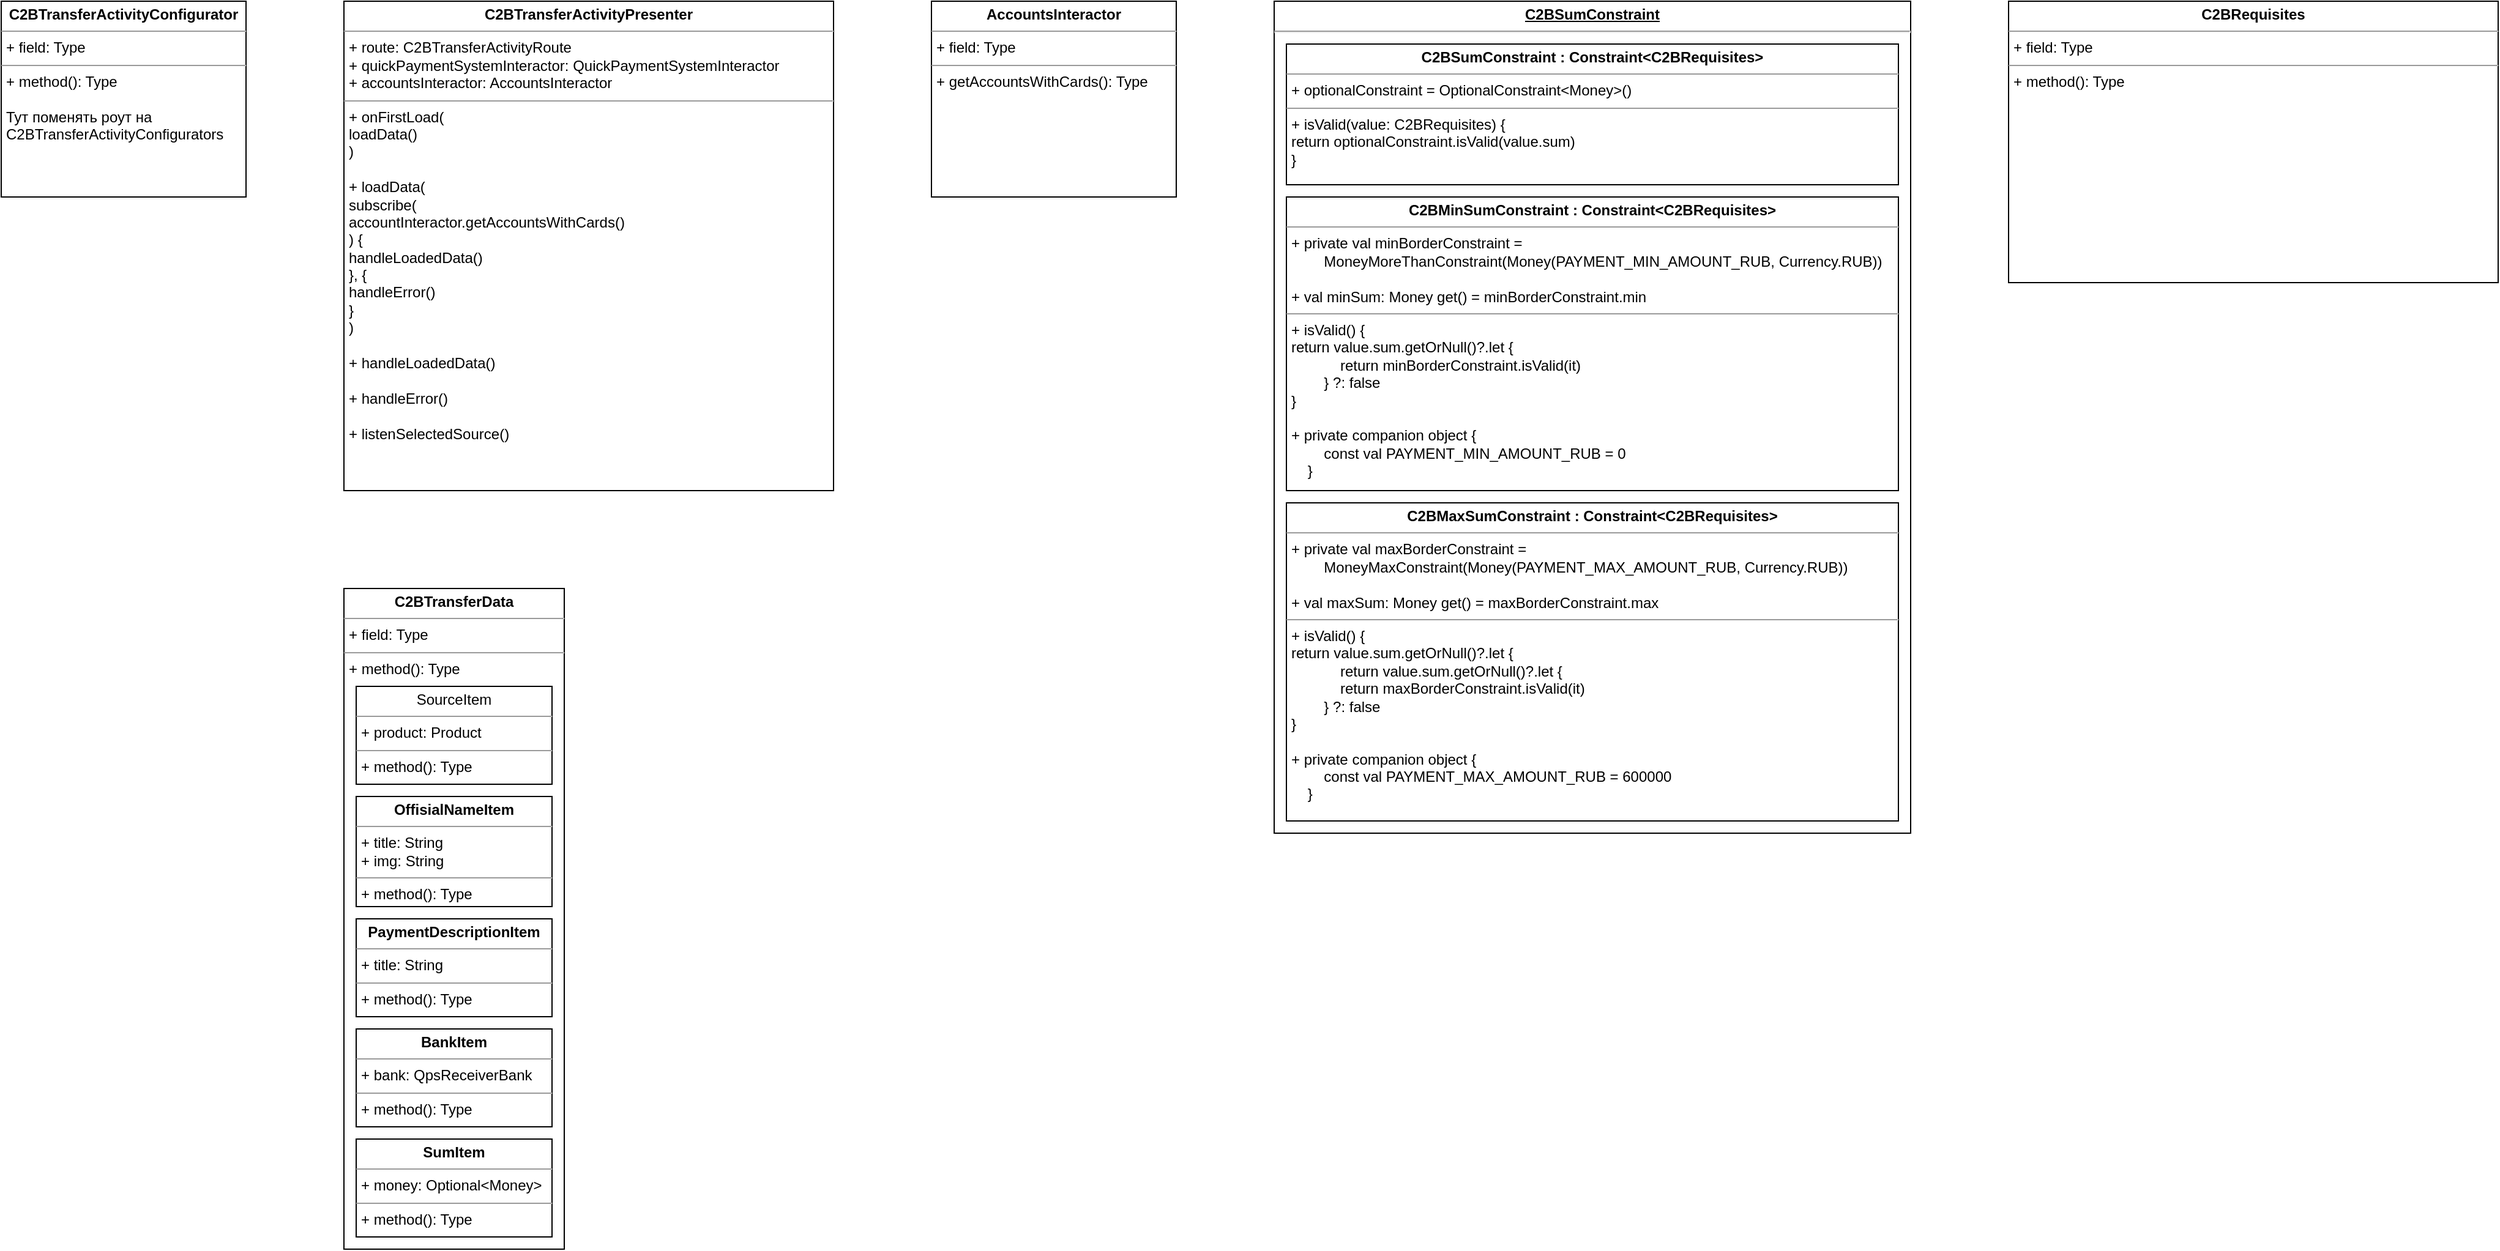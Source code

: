 <mxfile version="16.0.0" type="github">
  <diagram id="RPymvhG9yVo9L2ZZ0E7i" name="Page-1">
    <mxGraphModel dx="2087" dy="634" grid="1" gridSize="10" guides="1" tooltips="1" connect="1" arrows="1" fold="1" page="1" pageScale="1" pageWidth="850" pageHeight="1100" math="0" shadow="0">
      <root>
        <mxCell id="0" />
        <mxCell id="1" parent="0" />
        <mxCell id="SVV-N1L9WO0wmH_05Ipz-1" value="&lt;p style=&quot;margin: 0px ; margin-top: 4px ; text-align: center&quot;&gt;&lt;b&gt;C2BTransferActivityPresenter&lt;/b&gt;&lt;/p&gt;&lt;hr size=&quot;1&quot;&gt;&lt;p style=&quot;margin: 0px ; margin-left: 4px&quot;&gt;+ route: C2BTransferActivityRoute&lt;/p&gt;&lt;p style=&quot;margin: 0px ; margin-left: 4px&quot;&gt;+ quickPaymentSystemInteractor: QuickPaymentSystemInteractor&lt;/p&gt;&lt;p style=&quot;margin: 0px ; margin-left: 4px&quot;&gt;+ accountsInteractor: AccountsInteractor&lt;br&gt;&lt;/p&gt;&lt;hr size=&quot;1&quot;&gt;&lt;p style=&quot;margin: 0px ; margin-left: 4px&quot;&gt;+ onFirstLoad(&lt;/p&gt;&lt;p style=&quot;margin: 0px ; margin-left: 4px&quot;&gt;loadData()&lt;br&gt;&lt;/p&gt;&lt;p style=&quot;margin: 0px ; margin-left: 4px&quot;&gt;)&lt;/p&gt;&lt;p style=&quot;margin: 0px ; margin-left: 4px&quot;&gt;&lt;br&gt;&lt;/p&gt;&lt;p style=&quot;margin: 0px ; margin-left: 4px&quot;&gt;+ loadData(&lt;/p&gt;&lt;p style=&quot;margin: 0px ; margin-left: 4px&quot;&gt;subscribe(&lt;/p&gt;&lt;p style=&quot;margin: 0px ; margin-left: 4px&quot;&gt;accountInteractor.getAccountsWithCards()&lt;br&gt;&lt;/p&gt;&lt;p style=&quot;margin: 0px ; margin-left: 4px&quot;&gt;) {&lt;/p&gt;&lt;p style=&quot;margin: 0px ; margin-left: 4px&quot;&gt;&lt;span&gt; &lt;/span&gt;handleLoadedData()&lt;br&gt;&lt;/p&gt;&lt;p style=&quot;margin: 0px ; margin-left: 4px&quot;&gt;}, {&lt;/p&gt;&lt;p style=&quot;margin: 0px ; margin-left: 4px&quot;&gt;handleError()&lt;br&gt;&lt;/p&gt;&lt;p style=&quot;margin: 0px ; margin-left: 4px&quot;&gt;}&lt;br&gt;&lt;/p&gt;&lt;p style=&quot;margin: 0px ; margin-left: 4px&quot;&gt;)&lt;/p&gt;&lt;p style=&quot;margin: 0px ; margin-left: 4px&quot;&gt;&lt;br&gt;&lt;/p&gt;&lt;p style=&quot;margin: 0px ; margin-left: 4px&quot;&gt;+ handleLoadedData()&lt;/p&gt;&lt;p style=&quot;margin: 0px ; margin-left: 4px&quot;&gt;&lt;br&gt;&lt;/p&gt;&lt;p style=&quot;margin: 0px ; margin-left: 4px&quot;&gt;+ handleError()&lt;/p&gt;&lt;p style=&quot;margin: 0px ; margin-left: 4px&quot;&gt;&lt;br&gt;&lt;/p&gt;&lt;p style=&quot;margin: 0px ; margin-left: 4px&quot;&gt;+ listenSelectedSource()&lt;br&gt;&lt;/p&gt;" style="verticalAlign=top;align=left;overflow=fill;fontSize=12;fontFamily=Helvetica;html=1;" parent="1" vertex="1">
          <mxGeometry x="40" y="40" width="400" height="400" as="geometry" />
        </mxCell>
        <mxCell id="AbpU-ptf_7mThMzYDW-v-4" value="&lt;p style=&quot;margin: 0px ; margin-top: 4px ; text-align: center&quot;&gt;&lt;b&gt;C2BTransferActivityConfigurator&lt;/b&gt;&lt;/p&gt;&lt;hr size=&quot;1&quot;&gt;&lt;p style=&quot;margin: 0px ; margin-left: 4px&quot;&gt;+ field: Type&lt;/p&gt;&lt;hr size=&quot;1&quot;&gt;&lt;p style=&quot;margin: 0px ; margin-left: 4px&quot;&gt;+ method(): Type&lt;/p&gt;&lt;p style=&quot;margin: 0px ; margin-left: 4px&quot;&gt;&lt;br&gt;&lt;/p&gt;&lt;p style=&quot;margin: 0px ; margin-left: 4px&quot;&gt;Тут поменять роут на &lt;br&gt;&lt;/p&gt;&lt;p style=&quot;margin: 0px ; margin-left: 4px&quot;&gt;C2BTransferActivityConfigurators&lt;br&gt;&lt;/p&gt;" style="verticalAlign=top;align=left;overflow=fill;fontSize=12;fontFamily=Helvetica;html=1;" parent="1" vertex="1">
          <mxGeometry x="-240" y="40" width="200" height="160" as="geometry" />
        </mxCell>
        <mxCell id="AbpU-ptf_7mThMzYDW-v-5" value="&lt;p style=&quot;margin: 0px ; margin-top: 4px ; text-align: center&quot;&gt;&lt;b&gt;AccountsInteractor&lt;/b&gt;&lt;/p&gt;&lt;hr size=&quot;1&quot;&gt;&lt;p style=&quot;margin: 0px ; margin-left: 4px&quot;&gt;+ field: Type&lt;/p&gt;&lt;hr size=&quot;1&quot;&gt;&lt;p style=&quot;margin: 0px ; margin-left: 4px&quot;&gt;+ getAccountsWithCards(): Type&lt;/p&gt;" style="verticalAlign=top;align=left;overflow=fill;fontSize=12;fontFamily=Helvetica;html=1;" parent="1" vertex="1">
          <mxGeometry x="520" y="40" width="200" height="160" as="geometry" />
        </mxCell>
        <mxCell id="Afu46jSsFl7ywug7h1Oa-1" value="&lt;p style=&quot;margin: 0px ; margin-top: 4px ; text-align: center&quot;&gt;&lt;b&gt;C2BTransferData&lt;/b&gt;&lt;/p&gt;&lt;hr size=&quot;1&quot;&gt;&lt;p style=&quot;margin: 0px ; margin-left: 4px&quot;&gt;+ field: Type&lt;/p&gt;&lt;hr size=&quot;1&quot;&gt;&lt;p style=&quot;margin: 0px ; margin-left: 4px&quot;&gt;+ method(): Type&lt;/p&gt;" style="verticalAlign=top;align=left;overflow=fill;fontSize=12;fontFamily=Helvetica;html=1;" parent="1" vertex="1">
          <mxGeometry x="40" y="520" width="180" height="540" as="geometry" />
        </mxCell>
        <mxCell id="Afu46jSsFl7ywug7h1Oa-2" value="&lt;p style=&quot;margin: 0px ; margin-top: 4px ; text-align: center&quot;&gt;&lt;b&gt;BankItem&lt;/b&gt;&lt;/p&gt;&lt;hr size=&quot;1&quot;&gt;&lt;p style=&quot;margin: 0px ; margin-left: 4px&quot;&gt;+ bank: QpsReceiverBank&lt;/p&gt;&lt;hr size=&quot;1&quot;&gt;&lt;p style=&quot;margin: 0px ; margin-left: 4px&quot;&gt;+ method(): Type&lt;/p&gt;" style="verticalAlign=top;align=left;overflow=fill;fontSize=12;fontFamily=Helvetica;html=1;" parent="1" vertex="1">
          <mxGeometry x="50" y="880" width="160" height="80" as="geometry" />
        </mxCell>
        <mxCell id="Afu46jSsFl7ywug7h1Oa-3" value="&lt;p style=&quot;margin: 0px ; margin-top: 4px ; text-align: center&quot;&gt;&lt;b&gt;OffisialNameItem&lt;/b&gt;&lt;/p&gt;&lt;hr size=&quot;1&quot;&gt;&lt;p style=&quot;margin: 0px ; margin-left: 4px&quot;&gt;+ title: String&lt;/p&gt;&lt;p style=&quot;margin: 0px ; margin-left: 4px&quot;&gt;+ img: String&lt;br&gt;&lt;/p&gt;&lt;hr size=&quot;1&quot;&gt;&lt;p style=&quot;margin: 0px ; margin-left: 4px&quot;&gt;+ method(): Type&lt;/p&gt;" style="verticalAlign=top;align=left;overflow=fill;fontSize=12;fontFamily=Helvetica;html=1;" parent="1" vertex="1">
          <mxGeometry x="50" y="690" width="160" height="90" as="geometry" />
        </mxCell>
        <mxCell id="Afu46jSsFl7ywug7h1Oa-4" value="&lt;p style=&quot;margin: 0px ; margin-top: 4px ; text-align: center&quot;&gt;&lt;b&gt;PaymentDescriptionItem&lt;/b&gt;&lt;/p&gt;&lt;hr size=&quot;1&quot;&gt;&lt;p style=&quot;margin: 0px ; margin-left: 4px&quot;&gt;+ title: String&lt;/p&gt;&lt;hr size=&quot;1&quot;&gt;&lt;p style=&quot;margin: 0px ; margin-left: 4px&quot;&gt;+ method(): Type&lt;/p&gt;" style="verticalAlign=top;align=left;overflow=fill;fontSize=12;fontFamily=Helvetica;html=1;" parent="1" vertex="1">
          <mxGeometry x="50" y="790" width="160" height="80" as="geometry" />
        </mxCell>
        <mxCell id="Afu46jSsFl7ywug7h1Oa-5" value="&lt;p style=&quot;margin: 0px ; margin-top: 4px ; text-align: center&quot;&gt;SourceItem&lt;/p&gt;&lt;hr size=&quot;1&quot;&gt;&lt;p style=&quot;margin: 0px ; margin-left: 4px&quot;&gt;+ product: Product&lt;/p&gt;&lt;hr size=&quot;1&quot;&gt;&lt;p style=&quot;margin: 0px ; margin-left: 4px&quot;&gt;+ method(): Type&lt;/p&gt;" style="verticalAlign=top;align=left;overflow=fill;fontSize=12;fontFamily=Helvetica;html=1;" parent="1" vertex="1">
          <mxGeometry x="50" y="600" width="160" height="80" as="geometry" />
        </mxCell>
        <mxCell id="Afu46jSsFl7ywug7h1Oa-6" value="&lt;p style=&quot;margin: 0px ; margin-top: 4px ; text-align: center&quot;&gt;&lt;b&gt;SumItem&lt;/b&gt;&lt;/p&gt;&lt;hr size=&quot;1&quot;&gt;&lt;p style=&quot;margin: 0px ; margin-left: 4px&quot;&gt;+ money: Optional&amp;lt;Money&amp;gt;&lt;/p&gt;&lt;hr size=&quot;1&quot;&gt;&lt;p style=&quot;margin: 0px ; margin-left: 4px&quot;&gt;+ method(): Type&lt;/p&gt;" style="verticalAlign=top;align=left;overflow=fill;fontSize=12;fontFamily=Helvetica;html=1;" parent="1" vertex="1">
          <mxGeometry x="50" y="970" width="160" height="80" as="geometry" />
        </mxCell>
        <mxCell id="Urh_jPQenef01IW1Er4p-1" value="&lt;p style=&quot;margin: 0px ; margin-top: 4px ; text-align: center ; text-decoration: underline&quot;&gt;&lt;b&gt;C2BSumConstraint&lt;/b&gt;&lt;/p&gt;&lt;hr&gt;&lt;p style=&quot;margin: 0px ; margin-left: 8px&quot;&gt;&lt;br&gt;&lt;/p&gt;" style="verticalAlign=top;align=left;overflow=fill;fontSize=12;fontFamily=Helvetica;html=1;" vertex="1" parent="1">
          <mxGeometry x="800" y="40" width="520" height="680" as="geometry" />
        </mxCell>
        <mxCell id="Urh_jPQenef01IW1Er4p-2" value="&lt;p style=&quot;margin: 0px ; margin-top: 4px ; text-align: center&quot;&gt;&lt;b&gt;C2BSumConstraint : Constraint&amp;lt;C2BRequisites&amp;gt;&lt;br&gt;&lt;/b&gt;&lt;/p&gt;&lt;hr size=&quot;1&quot;&gt;&lt;p style=&quot;margin: 0px ; margin-left: 4px&quot;&gt;+ optionalConstraint = OptionalConstraint&amp;lt;Money&amp;gt;()&lt;br&gt;&lt;/p&gt;&lt;hr size=&quot;1&quot;&gt;&lt;p style=&quot;margin: 0px ; margin-left: 4px&quot;&gt;+ isValid(value: C2BRequisites) {&lt;/p&gt;&lt;p style=&quot;margin: 0px ; margin-left: 4px&quot;&gt;return optionalConstraint.isValid(value.sum)&lt;br&gt;&lt;/p&gt;&lt;p style=&quot;margin: 0px ; margin-left: 4px&quot;&gt;}&lt;/p&gt;" style="verticalAlign=top;align=left;overflow=fill;fontSize=12;fontFamily=Helvetica;html=1;" vertex="1" parent="1">
          <mxGeometry x="810" y="75" width="500" height="115" as="geometry" />
        </mxCell>
        <mxCell id="Urh_jPQenef01IW1Er4p-3" value="&lt;p style=&quot;margin: 0px ; margin-top: 4px ; text-align: center&quot;&gt;&lt;b&gt;C2BRequisites&lt;/b&gt;&lt;/p&gt;&lt;hr size=&quot;1&quot;&gt;&lt;p style=&quot;margin: 0px ; margin-left: 4px&quot;&gt;+ field: Type&lt;/p&gt;&lt;hr size=&quot;1&quot;&gt;&lt;p style=&quot;margin: 0px ; margin-left: 4px&quot;&gt;+ method(): Type&lt;/p&gt;" style="verticalAlign=top;align=left;overflow=fill;fontSize=12;fontFamily=Helvetica;html=1;" vertex="1" parent="1">
          <mxGeometry x="1400" y="40" width="400" height="230" as="geometry" />
        </mxCell>
        <mxCell id="Urh_jPQenef01IW1Er4p-4" value="&lt;p style=&quot;margin: 0px ; margin-top: 4px ; text-align: center&quot;&gt;&lt;b&gt;C2BMinSumConstraint : Constraint&amp;lt;C2BRequisites&amp;gt;&lt;/b&gt;&lt;/p&gt;&lt;hr size=&quot;1&quot;&gt;&lt;p style=&quot;margin: 0px ; margin-left: 4px&quot;&gt;+ private val minBorderConstraint =&lt;br&gt;&amp;nbsp;&amp;nbsp;&amp;nbsp;&amp;nbsp;&amp;nbsp;&amp;nbsp;&amp;nbsp; MoneyMoreThanConstraint(Money(PAYMENT_MIN_AMOUNT_RUB, Currency.RUB))&lt;/p&gt;&lt;p style=&quot;margin: 0px ; margin-left: 4px&quot;&gt;&lt;br&gt;&lt;/p&gt;&lt;p style=&quot;margin: 0px ; margin-left: 4px&quot;&gt;+ val minSum: Money get() = minBorderConstraint.min&lt;/p&gt;&lt;hr size=&quot;1&quot;&gt;&lt;p style=&quot;margin: 0px ; margin-left: 4px&quot;&gt;+ isValid() {&lt;/p&gt;&lt;p style=&quot;margin: 0px ; margin-left: 4px&quot;&gt;return value.sum.getOrNull()?.let {&lt;br&gt;&amp;nbsp;&amp;nbsp;&amp;nbsp;&amp;nbsp;&amp;nbsp;&amp;nbsp;&amp;nbsp;&amp;nbsp;&amp;nbsp;&amp;nbsp;&amp;nbsp; return minBorderConstraint.isValid(it)&lt;br&gt;&amp;nbsp;&amp;nbsp;&amp;nbsp;&amp;nbsp;&amp;nbsp;&amp;nbsp;&amp;nbsp; } ?: false&lt;br&gt;&lt;/p&gt;&lt;p style=&quot;margin: 0px ; margin-left: 4px&quot;&gt;}&lt;/p&gt;&lt;p style=&quot;margin: 0px ; margin-left: 4px&quot;&gt;&lt;br&gt;&lt;/p&gt;&lt;p style=&quot;margin: 0px ; margin-left: 4px&quot;&gt;+ private companion object {&lt;br&gt;&amp;nbsp;&amp;nbsp;&amp;nbsp;&amp;nbsp;&amp;nbsp;&amp;nbsp;&amp;nbsp; const val PAYMENT_MIN_AMOUNT_RUB = 0&lt;br&gt;&amp;nbsp;&amp;nbsp;&amp;nbsp; }&lt;br&gt;&lt;/p&gt;" style="verticalAlign=top;align=left;overflow=fill;fontSize=12;fontFamily=Helvetica;html=1;" vertex="1" parent="1">
          <mxGeometry x="810" y="200" width="500" height="240" as="geometry" />
        </mxCell>
        <mxCell id="Urh_jPQenef01IW1Er4p-6" value="&lt;p style=&quot;margin: 0px ; margin-top: 4px ; text-align: center&quot;&gt;&lt;b&gt;C2BMaxSumConstraint : Constraint&amp;lt;C2BRequisites&amp;gt;&lt;/b&gt;&lt;/p&gt;&lt;hr size=&quot;1&quot;&gt;&lt;p style=&quot;margin: 0px ; margin-left: 4px&quot;&gt;+ private val maxBorderConstraint =&lt;br&gt;&amp;nbsp;&amp;nbsp;&amp;nbsp;&amp;nbsp;&amp;nbsp;&amp;nbsp;&amp;nbsp; MoneyMaxConstraint(Money(PAYMENT_MAX_AMOUNT_RUB, Currency.RUB))&lt;/p&gt;&lt;p style=&quot;margin: 0px ; margin-left: 4px&quot;&gt;&lt;br&gt;&lt;/p&gt;&lt;p style=&quot;margin: 0px ; margin-left: 4px&quot;&gt;+ val maxSum: Money get() = maxBorderConstraint.max&lt;/p&gt;&lt;hr size=&quot;1&quot;&gt;&lt;p style=&quot;margin: 0px ; margin-left: 4px&quot;&gt;+ isValid() {&lt;/p&gt;&lt;p style=&quot;margin: 0px ; margin-left: 4px&quot;&gt;return value.sum.getOrNull()?.let {&lt;br&gt;&amp;nbsp;&amp;nbsp;&amp;nbsp;&amp;nbsp;&amp;nbsp;&amp;nbsp;&amp;nbsp;&amp;nbsp;&amp;nbsp;&amp;nbsp;&amp;nbsp; return value.sum.getOrNull()?.let {&lt;br&gt;&amp;nbsp;&amp;nbsp;&amp;nbsp;&amp;nbsp;&amp;nbsp;&amp;nbsp;&amp;nbsp;&amp;nbsp;&amp;nbsp;&amp;nbsp;&amp;nbsp; return maxBorderConstraint.isValid(it)&lt;br&gt;&amp;nbsp;&amp;nbsp;&amp;nbsp;&amp;nbsp;&amp;nbsp;&amp;nbsp;&amp;nbsp; } ?: false&lt;br&gt;&lt;/p&gt;&lt;p style=&quot;margin: 0px ; margin-left: 4px&quot;&gt;}&lt;/p&gt;&lt;p style=&quot;margin: 0px ; margin-left: 4px&quot;&gt;&lt;br&gt;&lt;/p&gt;&lt;p style=&quot;margin: 0px ; margin-left: 4px&quot;&gt;+ private companion object {&lt;br&gt;&amp;nbsp;&amp;nbsp;&amp;nbsp;&amp;nbsp;&amp;nbsp;&amp;nbsp;&amp;nbsp; const val PAYMENT_MAX_AMOUNT_RUB = 600000&lt;br&gt;&amp;nbsp;&amp;nbsp;&amp;nbsp; }&lt;br&gt;&lt;/p&gt;" style="verticalAlign=top;align=left;overflow=fill;fontSize=12;fontFamily=Helvetica;html=1;" vertex="1" parent="1">
          <mxGeometry x="810" y="450" width="500" height="260" as="geometry" />
        </mxCell>
      </root>
    </mxGraphModel>
  </diagram>
</mxfile>
